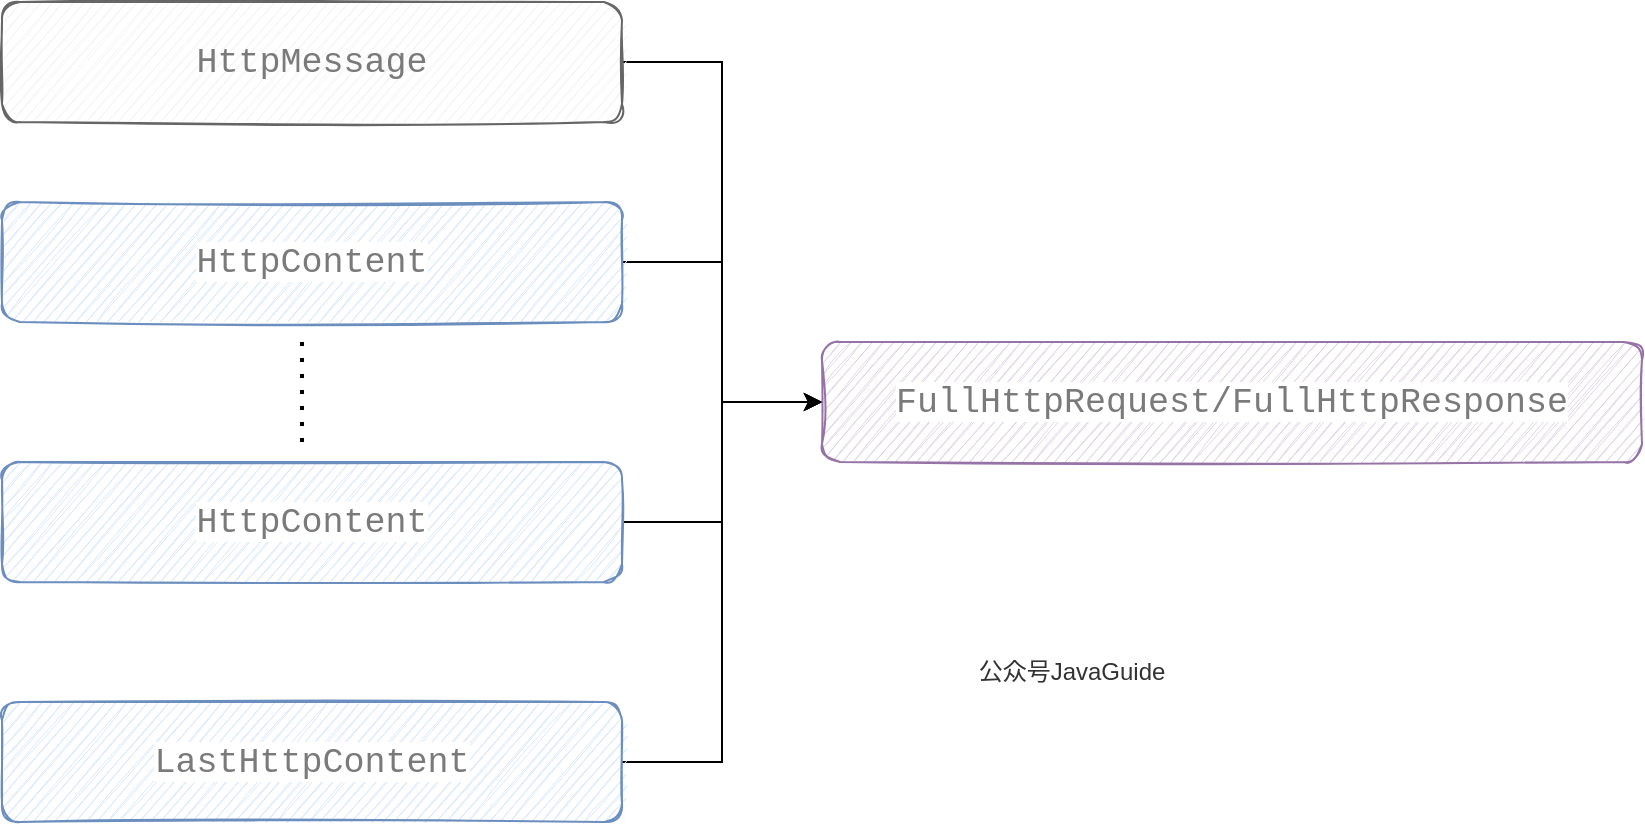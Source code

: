 <mxfile version="13.4.5" type="device"><diagram id="qniIJb0x_VfJC2cnrh_X" name="Page-1"><mxGraphModel dx="1106" dy="900" grid="1" gridSize="10" guides="1" tooltips="1" connect="1" arrows="1" fold="1" page="1" pageScale="1" pageWidth="827" pageHeight="1169" math="0" shadow="0"><root><mxCell id="0"/><mxCell id="1" parent="0"/><mxCell id="0w2LpJ-t1cw6frD8t5xo-11" style="edgeStyle=orthogonalEdgeStyle;rounded=0;orthogonalLoop=1;jettySize=auto;html=1;entryX=0;entryY=0.5;entryDx=0;entryDy=0;" parent="1" source="0w2LpJ-t1cw6frD8t5xo-1" target="0w2LpJ-t1cw6frD8t5xo-4" edge="1"><mxGeometry relative="1" as="geometry"/></mxCell><mxCell id="0w2LpJ-t1cw6frD8t5xo-1" value="&lt;code style=&quot;box-sizing: border-box ; font-family: &amp;#34;menlo&amp;#34; , &amp;#34;monaco&amp;#34; , &amp;#34;courier new&amp;#34; , monospace ; text-align: left ; color: rgb(122 , 122 , 122) ; font-size: 17.5px&quot;&gt;HttpMessage&lt;/code&gt;" style="rounded=1;whiteSpace=wrap;html=1;sketch=1;shadow=0;fontFamily=Long Cang;FType=g;fillColor=#f5f5f5;strokeColor=#666666;fontColor=#333333;" parent="1" vertex="1"><mxGeometry x="40" y="260" width="310" height="60" as="geometry"/></mxCell><mxCell id="0w2LpJ-t1cw6frD8t5xo-12" style="edgeStyle=orthogonalEdgeStyle;rounded=0;orthogonalLoop=1;jettySize=auto;html=1;entryX=0;entryY=0.5;entryDx=0;entryDy=0;" parent="1" source="0w2LpJ-t1cw6frD8t5xo-2" target="0w2LpJ-t1cw6frD8t5xo-4" edge="1"><mxGeometry relative="1" as="geometry"/></mxCell><mxCell id="0w2LpJ-t1cw6frD8t5xo-2" value="&lt;span style=&quot;color: rgb(122 , 122 , 122) ; font-family: &amp;#34;menlo&amp;#34; , &amp;#34;monaco&amp;#34; , &amp;#34;courier new&amp;#34; , monospace ; font-size: 17.5px ; text-align: left ; background-color: rgb(255 , 255 , 255)&quot;&gt;HttpContent&lt;/span&gt;" style="rounded=1;whiteSpace=wrap;html=1;sketch=1;shadow=0;fontFamily=Long Cang;fillColor=#dae8fc;strokeColor=#6c8ebf;" parent="1" vertex="1"><mxGeometry x="40" y="360" width="310" height="60" as="geometry"/></mxCell><mxCell id="0w2LpJ-t1cw6frD8t5xo-4" value="&lt;span style=&quot;color: rgb(122 , 122 , 122) ; font-family: &amp;#34;menlo&amp;#34; , &amp;#34;monaco&amp;#34; , &amp;#34;courier new&amp;#34; , monospace ; font-size: 17.5px ; text-align: left ; background-color: rgb(255 , 255 , 255)&quot;&gt;FullHttpRequest/&lt;/span&gt;&lt;span style=&quot;color: rgb(122 , 122 , 122) ; font-family: &amp;#34;menlo&amp;#34; , &amp;#34;monaco&amp;#34; , &amp;#34;courier new&amp;#34; , monospace ; font-size: 17.5px ; text-align: left ; background-color: rgb(255 , 255 , 255)&quot;&gt;FullHttpResponse&lt;/span&gt;" style="rounded=1;whiteSpace=wrap;html=1;sketch=1;shadow=0;fontFamily=Long Cang;fillColor=#e1d5e7;strokeColor=#9673a6;" parent="1" vertex="1"><mxGeometry x="450" y="430" width="410" height="60" as="geometry"/></mxCell><mxCell id="0w2LpJ-t1cw6frD8t5xo-13" style="edgeStyle=orthogonalEdgeStyle;rounded=0;orthogonalLoop=1;jettySize=auto;html=1;entryX=0;entryY=0.5;entryDx=0;entryDy=0;" parent="1" source="0w2LpJ-t1cw6frD8t5xo-7" target="0w2LpJ-t1cw6frD8t5xo-4" edge="1"><mxGeometry relative="1" as="geometry"/></mxCell><mxCell id="0w2LpJ-t1cw6frD8t5xo-7" value="&lt;span style=&quot;color: rgb(122 , 122 , 122) ; font-family: &amp;#34;menlo&amp;#34; , &amp;#34;monaco&amp;#34; , &amp;#34;courier new&amp;#34; , monospace ; font-size: 17.5px ; text-align: left ; background-color: rgb(255 , 255 , 255)&quot;&gt;HttpContent&lt;/span&gt;" style="rounded=1;whiteSpace=wrap;html=1;sketch=1;shadow=0;fontFamily=Long Cang;fillColor=#dae8fc;strokeColor=#6c8ebf;" parent="1" vertex="1"><mxGeometry x="40" y="490" width="310" height="60" as="geometry"/></mxCell><mxCell id="0w2LpJ-t1cw6frD8t5xo-9" value="" style="endArrow=none;dashed=1;html=1;dashPattern=1 3;strokeWidth=2;" parent="1" edge="1"><mxGeometry width="50" height="50" relative="1" as="geometry"><mxPoint x="190" y="480" as="sourcePoint"/><mxPoint x="190" y="430" as="targetPoint"/></mxGeometry></mxCell><mxCell id="0w2LpJ-t1cw6frD8t5xo-14" style="edgeStyle=orthogonalEdgeStyle;rounded=0;orthogonalLoop=1;jettySize=auto;html=1;entryX=0;entryY=0.5;entryDx=0;entryDy=0;" parent="1" source="0w2LpJ-t1cw6frD8t5xo-10" target="0w2LpJ-t1cw6frD8t5xo-4" edge="1"><mxGeometry relative="1" as="geometry"/></mxCell><mxCell id="0w2LpJ-t1cw6frD8t5xo-10" value="&lt;span style=&quot;color: rgb(122 , 122 , 122) ; font-family: &amp;#34;menlo&amp;#34; , &amp;#34;monaco&amp;#34; , &amp;#34;courier new&amp;#34; , monospace ; font-size: 17.5px ; text-align: left ; background-color: rgb(255 , 255 , 255)&quot;&gt;LastHttpContent&lt;/span&gt;" style="rounded=1;whiteSpace=wrap;html=1;sketch=1;shadow=0;fontFamily=Long Cang;fillColor=#dae8fc;strokeColor=#6c8ebf;" parent="1" vertex="1"><mxGeometry x="40" y="610" width="310" height="60" as="geometry"/></mxCell><mxCell id="QBUJp1BT6B_V1LaYnNK_-1" value="公众号JavaGuide" style="text;html=1;strokeColor=none;fillColor=none;align=center;verticalAlign=middle;whiteSpace=wrap;rounded=0;opacity=70;textOpacity=80;sketch=1;shadow=0;fontFamily=Helvetica;" vertex="1" parent="1"><mxGeometry x="480" y="585" width="190" height="20" as="geometry"/></mxCell></root></mxGraphModel></diagram></mxfile>